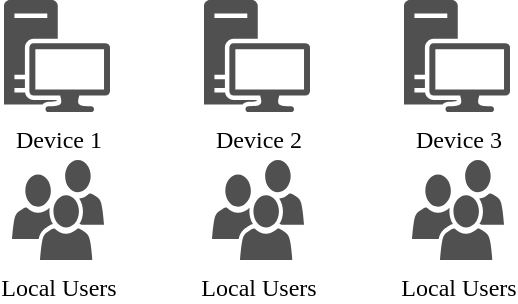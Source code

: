 <mxfile version="24.4.13" type="github">
  <diagram name="Page-1" id="PcJh3jB89L1XBfVH9KrV">
    <mxGraphModel dx="2019" dy="1193" grid="1" gridSize="10" guides="1" tooltips="1" connect="1" arrows="1" fold="1" page="1" pageScale="1" pageWidth="850" pageHeight="1100" math="0" shadow="0">
      <root>
        <mxCell id="0" />
        <mxCell id="1" parent="0" />
        <mxCell id="i90C1qtLOnRcbIre6ThY-1" value="Device 1" style="sketch=0;pointerEvents=1;shadow=0;dashed=0;html=1;strokeColor=none;fillColor=#505050;labelPosition=center;verticalLabelPosition=bottom;verticalAlign=top;outlineConnect=0;align=center;shape=mxgraph.office.devices.workstation;fontFamily=JetBrains Mono;" vertex="1" parent="1">
          <mxGeometry x="140" y="810" width="53" height="56" as="geometry" />
        </mxCell>
        <mxCell id="i90C1qtLOnRcbIre6ThY-2" value="Local Users" style="sketch=0;pointerEvents=1;shadow=0;dashed=0;html=1;strokeColor=none;fillColor=#505050;labelPosition=center;verticalLabelPosition=bottom;verticalAlign=top;outlineConnect=0;align=center;shape=mxgraph.office.users.users;fontFamily=JetBrains Mono;" vertex="1" parent="1">
          <mxGeometry x="144" y="890" width="46" height="50" as="geometry" />
        </mxCell>
        <mxCell id="i90C1qtLOnRcbIre6ThY-3" value="Device 2" style="sketch=0;pointerEvents=1;shadow=0;dashed=0;html=1;strokeColor=none;fillColor=#505050;labelPosition=center;verticalLabelPosition=bottom;verticalAlign=top;outlineConnect=0;align=center;shape=mxgraph.office.devices.workstation;fontFamily=JetBrains Mono;" vertex="1" parent="1">
          <mxGeometry x="240" y="810" width="53" height="56" as="geometry" />
        </mxCell>
        <mxCell id="i90C1qtLOnRcbIre6ThY-4" value="Local Users" style="sketch=0;pointerEvents=1;shadow=0;dashed=0;html=1;strokeColor=none;fillColor=#505050;labelPosition=center;verticalLabelPosition=bottom;verticalAlign=top;outlineConnect=0;align=center;shape=mxgraph.office.users.users;fontFamily=JetBrains Mono;" vertex="1" parent="1">
          <mxGeometry x="244" y="890" width="46" height="50" as="geometry" />
        </mxCell>
        <mxCell id="i90C1qtLOnRcbIre6ThY-5" value="Device 3" style="sketch=0;pointerEvents=1;shadow=0;dashed=0;html=1;strokeColor=none;fillColor=#505050;labelPosition=center;verticalLabelPosition=bottom;verticalAlign=top;outlineConnect=0;align=center;shape=mxgraph.office.devices.workstation;fontFamily=JetBrains Mono;" vertex="1" parent="1">
          <mxGeometry x="340" y="810" width="53" height="56" as="geometry" />
        </mxCell>
        <mxCell id="i90C1qtLOnRcbIre6ThY-6" value="Local Users" style="sketch=0;pointerEvents=1;shadow=0;dashed=0;html=1;strokeColor=none;fillColor=#505050;labelPosition=center;verticalLabelPosition=bottom;verticalAlign=top;outlineConnect=0;align=center;shape=mxgraph.office.users.users;fontFamily=JetBrains Mono;" vertex="1" parent="1">
          <mxGeometry x="344" y="890" width="46" height="50" as="geometry" />
        </mxCell>
      </root>
    </mxGraphModel>
  </diagram>
</mxfile>
